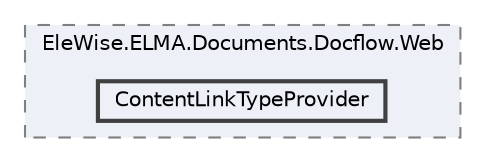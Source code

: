 digraph "Web/Modules/EleWise.ELMA.Documents.Docflow.Web/ContentLinkTypeProvider"
{
 // LATEX_PDF_SIZE
  bgcolor="transparent";
  edge [fontname=Helvetica,fontsize=10,labelfontname=Helvetica,labelfontsize=10];
  node [fontname=Helvetica,fontsize=10,shape=box,height=0.2,width=0.4];
  compound=true
  subgraph clusterdir_ba52edece981b4f21cbf7e0bbcb9a866 {
    graph [ bgcolor="#edf0f7", pencolor="grey50", label="EleWise.ELMA.Documents.Docflow.Web", fontname=Helvetica,fontsize=10 style="filled,dashed", URL="dir_ba52edece981b4f21cbf7e0bbcb9a866.html",tooltip=""]
  dir_c2db37a09e0d5b388614013c90a737a5 [label="ContentLinkTypeProvider", fillcolor="#edf0f7", color="grey25", style="filled,bold", URL="dir_c2db37a09e0d5b388614013c90a737a5.html",tooltip=""];
  }
}
